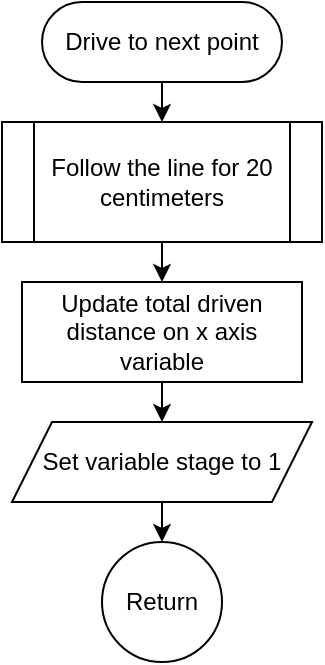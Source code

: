 <mxfile version="22.1.11" type="device">
  <diagram name="Page-1" id="vxbAnOGtSHBRn6gay8aa">
    <mxGraphModel dx="1461" dy="725" grid="1" gridSize="10" guides="1" tooltips="1" connect="1" arrows="1" fold="1" page="1" pageScale="1" pageWidth="850" pageHeight="1100" math="0" shadow="0">
      <root>
        <mxCell id="0" />
        <mxCell id="1" parent="0" />
        <mxCell id="ujV3Wevh76F6YG5X3Voo-1" value="Drive to next point" style="rounded=1;whiteSpace=wrap;html=1;arcSize=50;" parent="1" vertex="1">
          <mxGeometry x="170" y="110" width="120" height="40" as="geometry" />
        </mxCell>
        <mxCell id="ujV3Wevh76F6YG5X3Voo-5" value="" style="edgeStyle=orthogonalEdgeStyle;rounded=0;orthogonalLoop=1;jettySize=auto;html=1;entryX=0.5;entryY=0;entryDx=0;entryDy=0;exitX=0.5;exitY=1;exitDx=0;exitDy=0;" parent="1" source="ujV3Wevh76F6YG5X3Voo-1" target="ujV3Wevh76F6YG5X3Voo-6" edge="1">
          <mxGeometry relative="1" as="geometry">
            <mxPoint x="230" y="240" as="targetPoint" />
            <mxPoint x="230" y="220" as="sourcePoint" />
          </mxGeometry>
        </mxCell>
        <mxCell id="GcuLtvLfGcTUrid79g4b-3" style="edgeStyle=orthogonalEdgeStyle;rounded=0;orthogonalLoop=1;jettySize=auto;html=1;exitX=0.5;exitY=1;exitDx=0;exitDy=0;entryX=0.5;entryY=0;entryDx=0;entryDy=0;" edge="1" parent="1" source="ujV3Wevh76F6YG5X3Voo-6" target="GcuLtvLfGcTUrid79g4b-2">
          <mxGeometry relative="1" as="geometry" />
        </mxCell>
        <mxCell id="ujV3Wevh76F6YG5X3Voo-6" value="Follow the line for 20 centimeters" style="shape=process;whiteSpace=wrap;html=1;backgroundOutline=1;" parent="1" vertex="1">
          <mxGeometry x="150" y="170" width="160" height="60" as="geometry" />
        </mxCell>
        <mxCell id="ujV3Wevh76F6YG5X3Voo-7" value="Return" style="ellipse;whiteSpace=wrap;html=1;aspect=fixed;" parent="1" vertex="1">
          <mxGeometry x="200" y="380" width="60" height="60" as="geometry" />
        </mxCell>
        <mxCell id="ujV3Wevh76F6YG5X3Voo-11" style="edgeStyle=orthogonalEdgeStyle;rounded=0;orthogonalLoop=1;jettySize=auto;html=1;exitX=0.5;exitY=1;exitDx=0;exitDy=0;entryX=0.5;entryY=0;entryDx=0;entryDy=0;" parent="1" source="ujV3Wevh76F6YG5X3Voo-9" target="ujV3Wevh76F6YG5X3Voo-7" edge="1">
          <mxGeometry relative="1" as="geometry" />
        </mxCell>
        <mxCell id="ujV3Wevh76F6YG5X3Voo-9" value="Set variable stage to 1" style="shape=parallelogram;perimeter=parallelogramPerimeter;whiteSpace=wrap;html=1;fixedSize=1;" parent="1" vertex="1">
          <mxGeometry x="155" y="320" width="150" height="40" as="geometry" />
        </mxCell>
        <mxCell id="GcuLtvLfGcTUrid79g4b-4" style="edgeStyle=orthogonalEdgeStyle;rounded=0;orthogonalLoop=1;jettySize=auto;html=1;exitX=0.5;exitY=1;exitDx=0;exitDy=0;entryX=0.5;entryY=0;entryDx=0;entryDy=0;" edge="1" parent="1" source="GcuLtvLfGcTUrid79g4b-2" target="ujV3Wevh76F6YG5X3Voo-9">
          <mxGeometry relative="1" as="geometry" />
        </mxCell>
        <mxCell id="GcuLtvLfGcTUrid79g4b-2" value="Update total driven distance on x axis variable" style="whiteSpace=wrap;html=1;" vertex="1" parent="1">
          <mxGeometry x="160" y="250" width="140" height="50" as="geometry" />
        </mxCell>
      </root>
    </mxGraphModel>
  </diagram>
</mxfile>
